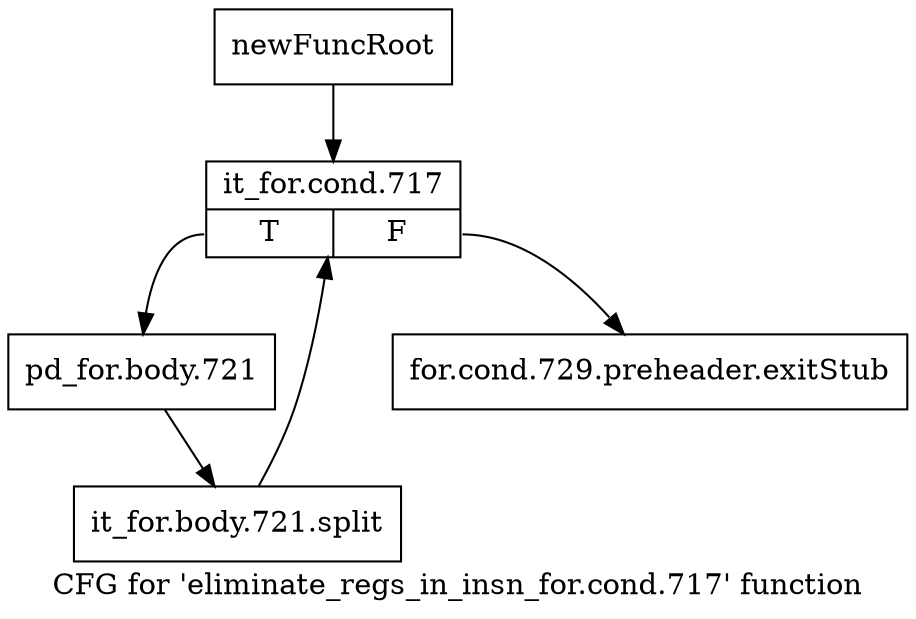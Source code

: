 digraph "CFG for 'eliminate_regs_in_insn_for.cond.717' function" {
	label="CFG for 'eliminate_regs_in_insn_for.cond.717' function";

	Node0xbe9f930 [shape=record,label="{newFuncRoot}"];
	Node0xbe9f930 -> Node0xbe9f9d0;
	Node0xbe9f980 [shape=record,label="{for.cond.729.preheader.exitStub}"];
	Node0xbe9f9d0 [shape=record,label="{it_for.cond.717|{<s0>T|<s1>F}}"];
	Node0xbe9f9d0:s0 -> Node0xbe9fa20;
	Node0xbe9f9d0:s1 -> Node0xbe9f980;
	Node0xbe9fa20 [shape=record,label="{pd_for.body.721}"];
	Node0xbe9fa20 -> Node0xf8ead20;
	Node0xf8ead20 [shape=record,label="{it_for.body.721.split}"];
	Node0xf8ead20 -> Node0xbe9f9d0;
}
